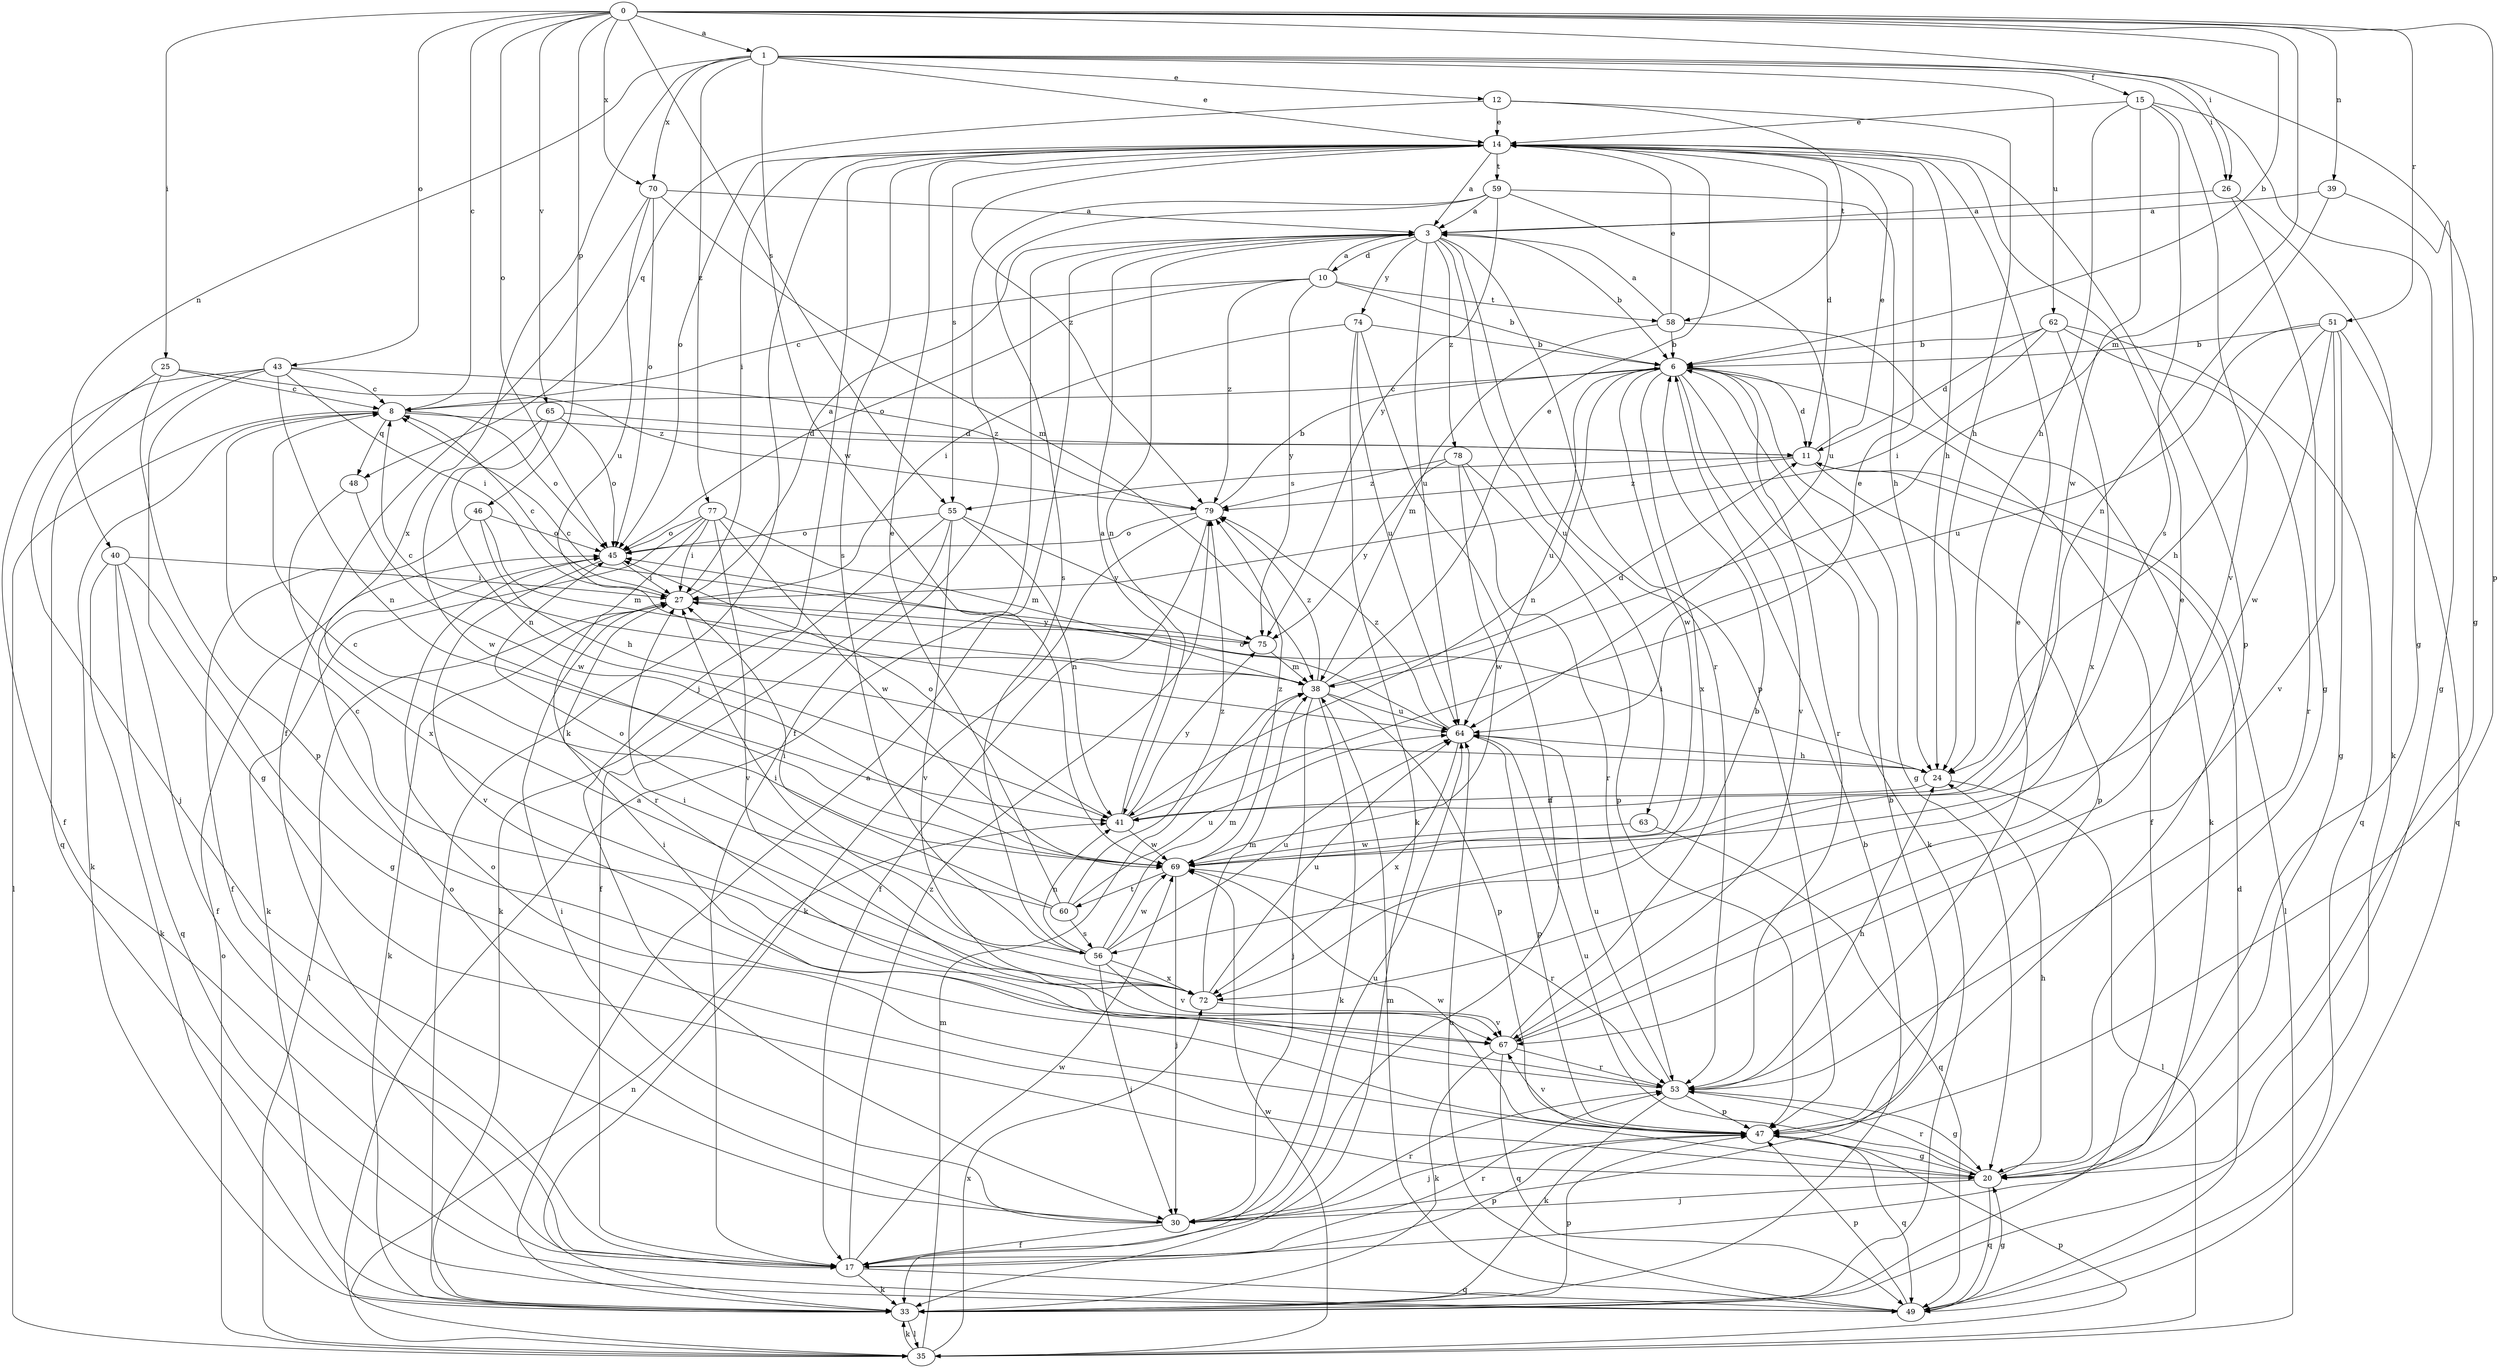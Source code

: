 strict digraph  {
0;
1;
3;
6;
8;
10;
11;
12;
14;
15;
17;
20;
24;
25;
26;
27;
30;
33;
35;
38;
39;
40;
41;
43;
45;
46;
47;
48;
49;
51;
53;
55;
56;
58;
59;
60;
62;
63;
64;
65;
67;
69;
70;
72;
74;
75;
77;
78;
79;
0 -> 1  [label=a];
0 -> 6  [label=b];
0 -> 8  [label=c];
0 -> 25  [label=i];
0 -> 26  [label=i];
0 -> 38  [label=m];
0 -> 39  [label=n];
0 -> 43  [label=o];
0 -> 45  [label=o];
0 -> 46  [label=p];
0 -> 47  [label=p];
0 -> 51  [label=r];
0 -> 55  [label=s];
0 -> 65  [label=v];
0 -> 70  [label=x];
1 -> 12  [label=e];
1 -> 14  [label=e];
1 -> 15  [label=f];
1 -> 20  [label=g];
1 -> 26  [label=i];
1 -> 40  [label=n];
1 -> 62  [label=u];
1 -> 69  [label=w];
1 -> 70  [label=x];
1 -> 72  [label=x];
1 -> 77  [label=z];
3 -> 6  [label=b];
3 -> 10  [label=d];
3 -> 41  [label=n];
3 -> 47  [label=p];
3 -> 53  [label=r];
3 -> 63  [label=u];
3 -> 64  [label=u];
3 -> 74  [label=y];
3 -> 78  [label=z];
6 -> 8  [label=c];
6 -> 11  [label=d];
6 -> 17  [label=f];
6 -> 20  [label=g];
6 -> 33  [label=k];
6 -> 41  [label=n];
6 -> 53  [label=r];
6 -> 64  [label=u];
6 -> 67  [label=v];
6 -> 69  [label=w];
6 -> 72  [label=x];
8 -> 11  [label=d];
8 -> 33  [label=k];
8 -> 35  [label=l];
8 -> 45  [label=o];
8 -> 48  [label=q];
10 -> 3  [label=a];
10 -> 6  [label=b];
10 -> 8  [label=c];
10 -> 45  [label=o];
10 -> 58  [label=t];
10 -> 75  [label=y];
10 -> 79  [label=z];
11 -> 14  [label=e];
11 -> 35  [label=l];
11 -> 47  [label=p];
11 -> 55  [label=s];
11 -> 79  [label=z];
12 -> 14  [label=e];
12 -> 24  [label=h];
12 -> 48  [label=q];
12 -> 58  [label=t];
14 -> 3  [label=a];
14 -> 11  [label=d];
14 -> 24  [label=h];
14 -> 27  [label=i];
14 -> 30  [label=j];
14 -> 33  [label=k];
14 -> 45  [label=o];
14 -> 47  [label=p];
14 -> 55  [label=s];
14 -> 56  [label=s];
14 -> 59  [label=t];
14 -> 79  [label=z];
15 -> 14  [label=e];
15 -> 20  [label=g];
15 -> 24  [label=h];
15 -> 56  [label=s];
15 -> 67  [label=v];
15 -> 69  [label=w];
17 -> 33  [label=k];
17 -> 47  [label=p];
17 -> 49  [label=q];
17 -> 53  [label=r];
17 -> 69  [label=w];
17 -> 79  [label=z];
20 -> 24  [label=h];
20 -> 30  [label=j];
20 -> 45  [label=o];
20 -> 49  [label=q];
20 -> 53  [label=r];
20 -> 64  [label=u];
24 -> 27  [label=i];
24 -> 35  [label=l];
24 -> 41  [label=n];
25 -> 8  [label=c];
25 -> 30  [label=j];
25 -> 47  [label=p];
25 -> 79  [label=z];
26 -> 3  [label=a];
26 -> 20  [label=g];
26 -> 33  [label=k];
27 -> 3  [label=a];
27 -> 8  [label=c];
27 -> 33  [label=k];
27 -> 35  [label=l];
27 -> 75  [label=y];
30 -> 6  [label=b];
30 -> 17  [label=f];
30 -> 27  [label=i];
30 -> 45  [label=o];
30 -> 53  [label=r];
30 -> 64  [label=u];
33 -> 3  [label=a];
33 -> 6  [label=b];
33 -> 35  [label=l];
33 -> 47  [label=p];
35 -> 3  [label=a];
35 -> 33  [label=k];
35 -> 38  [label=m];
35 -> 41  [label=n];
35 -> 45  [label=o];
35 -> 47  [label=p];
35 -> 69  [label=w];
35 -> 72  [label=x];
38 -> 8  [label=c];
38 -> 11  [label=d];
38 -> 14  [label=e];
38 -> 30  [label=j];
38 -> 33  [label=k];
38 -> 47  [label=p];
38 -> 64  [label=u];
38 -> 79  [label=z];
39 -> 3  [label=a];
39 -> 20  [label=g];
39 -> 41  [label=n];
40 -> 17  [label=f];
40 -> 20  [label=g];
40 -> 27  [label=i];
40 -> 33  [label=k];
40 -> 49  [label=q];
41 -> 3  [label=a];
41 -> 14  [label=e];
41 -> 45  [label=o];
41 -> 69  [label=w];
41 -> 75  [label=y];
43 -> 8  [label=c];
43 -> 17  [label=f];
43 -> 20  [label=g];
43 -> 27  [label=i];
43 -> 41  [label=n];
43 -> 49  [label=q];
43 -> 79  [label=z];
45 -> 27  [label=i];
45 -> 67  [label=v];
46 -> 17  [label=f];
46 -> 24  [label=h];
46 -> 38  [label=m];
46 -> 45  [label=o];
47 -> 20  [label=g];
47 -> 30  [label=j];
47 -> 49  [label=q];
47 -> 67  [label=v];
47 -> 69  [label=w];
48 -> 69  [label=w];
48 -> 72  [label=x];
49 -> 11  [label=d];
49 -> 20  [label=g];
49 -> 38  [label=m];
49 -> 47  [label=p];
49 -> 64  [label=u];
51 -> 6  [label=b];
51 -> 20  [label=g];
51 -> 24  [label=h];
51 -> 49  [label=q];
51 -> 64  [label=u];
51 -> 67  [label=v];
51 -> 69  [label=w];
53 -> 14  [label=e];
53 -> 20  [label=g];
53 -> 24  [label=h];
53 -> 27  [label=i];
53 -> 33  [label=k];
53 -> 47  [label=p];
53 -> 64  [label=u];
55 -> 17  [label=f];
55 -> 33  [label=k];
55 -> 41  [label=n];
55 -> 45  [label=o];
55 -> 67  [label=v];
55 -> 75  [label=y];
56 -> 27  [label=i];
56 -> 30  [label=j];
56 -> 38  [label=m];
56 -> 41  [label=n];
56 -> 64  [label=u];
56 -> 67  [label=v];
56 -> 69  [label=w];
56 -> 72  [label=x];
58 -> 3  [label=a];
58 -> 6  [label=b];
58 -> 14  [label=e];
58 -> 33  [label=k];
58 -> 38  [label=m];
59 -> 3  [label=a];
59 -> 17  [label=f];
59 -> 24  [label=h];
59 -> 56  [label=s];
59 -> 64  [label=u];
59 -> 75  [label=y];
60 -> 14  [label=e];
60 -> 27  [label=i];
60 -> 45  [label=o];
60 -> 56  [label=s];
60 -> 64  [label=u];
60 -> 79  [label=z];
62 -> 6  [label=b];
62 -> 11  [label=d];
62 -> 27  [label=i];
62 -> 49  [label=q];
62 -> 53  [label=r];
62 -> 72  [label=x];
63 -> 49  [label=q];
63 -> 69  [label=w];
64 -> 24  [label=h];
64 -> 45  [label=o];
64 -> 47  [label=p];
64 -> 72  [label=x];
64 -> 79  [label=z];
65 -> 11  [label=d];
65 -> 41  [label=n];
65 -> 45  [label=o];
65 -> 69  [label=w];
67 -> 6  [label=b];
67 -> 14  [label=e];
67 -> 33  [label=k];
67 -> 49  [label=q];
67 -> 53  [label=r];
69 -> 8  [label=c];
69 -> 30  [label=j];
69 -> 53  [label=r];
69 -> 60  [label=t];
69 -> 79  [label=z];
70 -> 3  [label=a];
70 -> 17  [label=f];
70 -> 38  [label=m];
70 -> 45  [label=o];
70 -> 64  [label=u];
72 -> 8  [label=c];
72 -> 27  [label=i];
72 -> 38  [label=m];
72 -> 64  [label=u];
72 -> 67  [label=v];
74 -> 6  [label=b];
74 -> 17  [label=f];
74 -> 27  [label=i];
74 -> 33  [label=k];
74 -> 64  [label=u];
75 -> 8  [label=c];
75 -> 38  [label=m];
77 -> 27  [label=i];
77 -> 33  [label=k];
77 -> 38  [label=m];
77 -> 45  [label=o];
77 -> 53  [label=r];
77 -> 67  [label=v];
77 -> 69  [label=w];
78 -> 47  [label=p];
78 -> 53  [label=r];
78 -> 69  [label=w];
78 -> 75  [label=y];
78 -> 79  [label=z];
79 -> 6  [label=b];
79 -> 17  [label=f];
79 -> 33  [label=k];
79 -> 45  [label=o];
}
